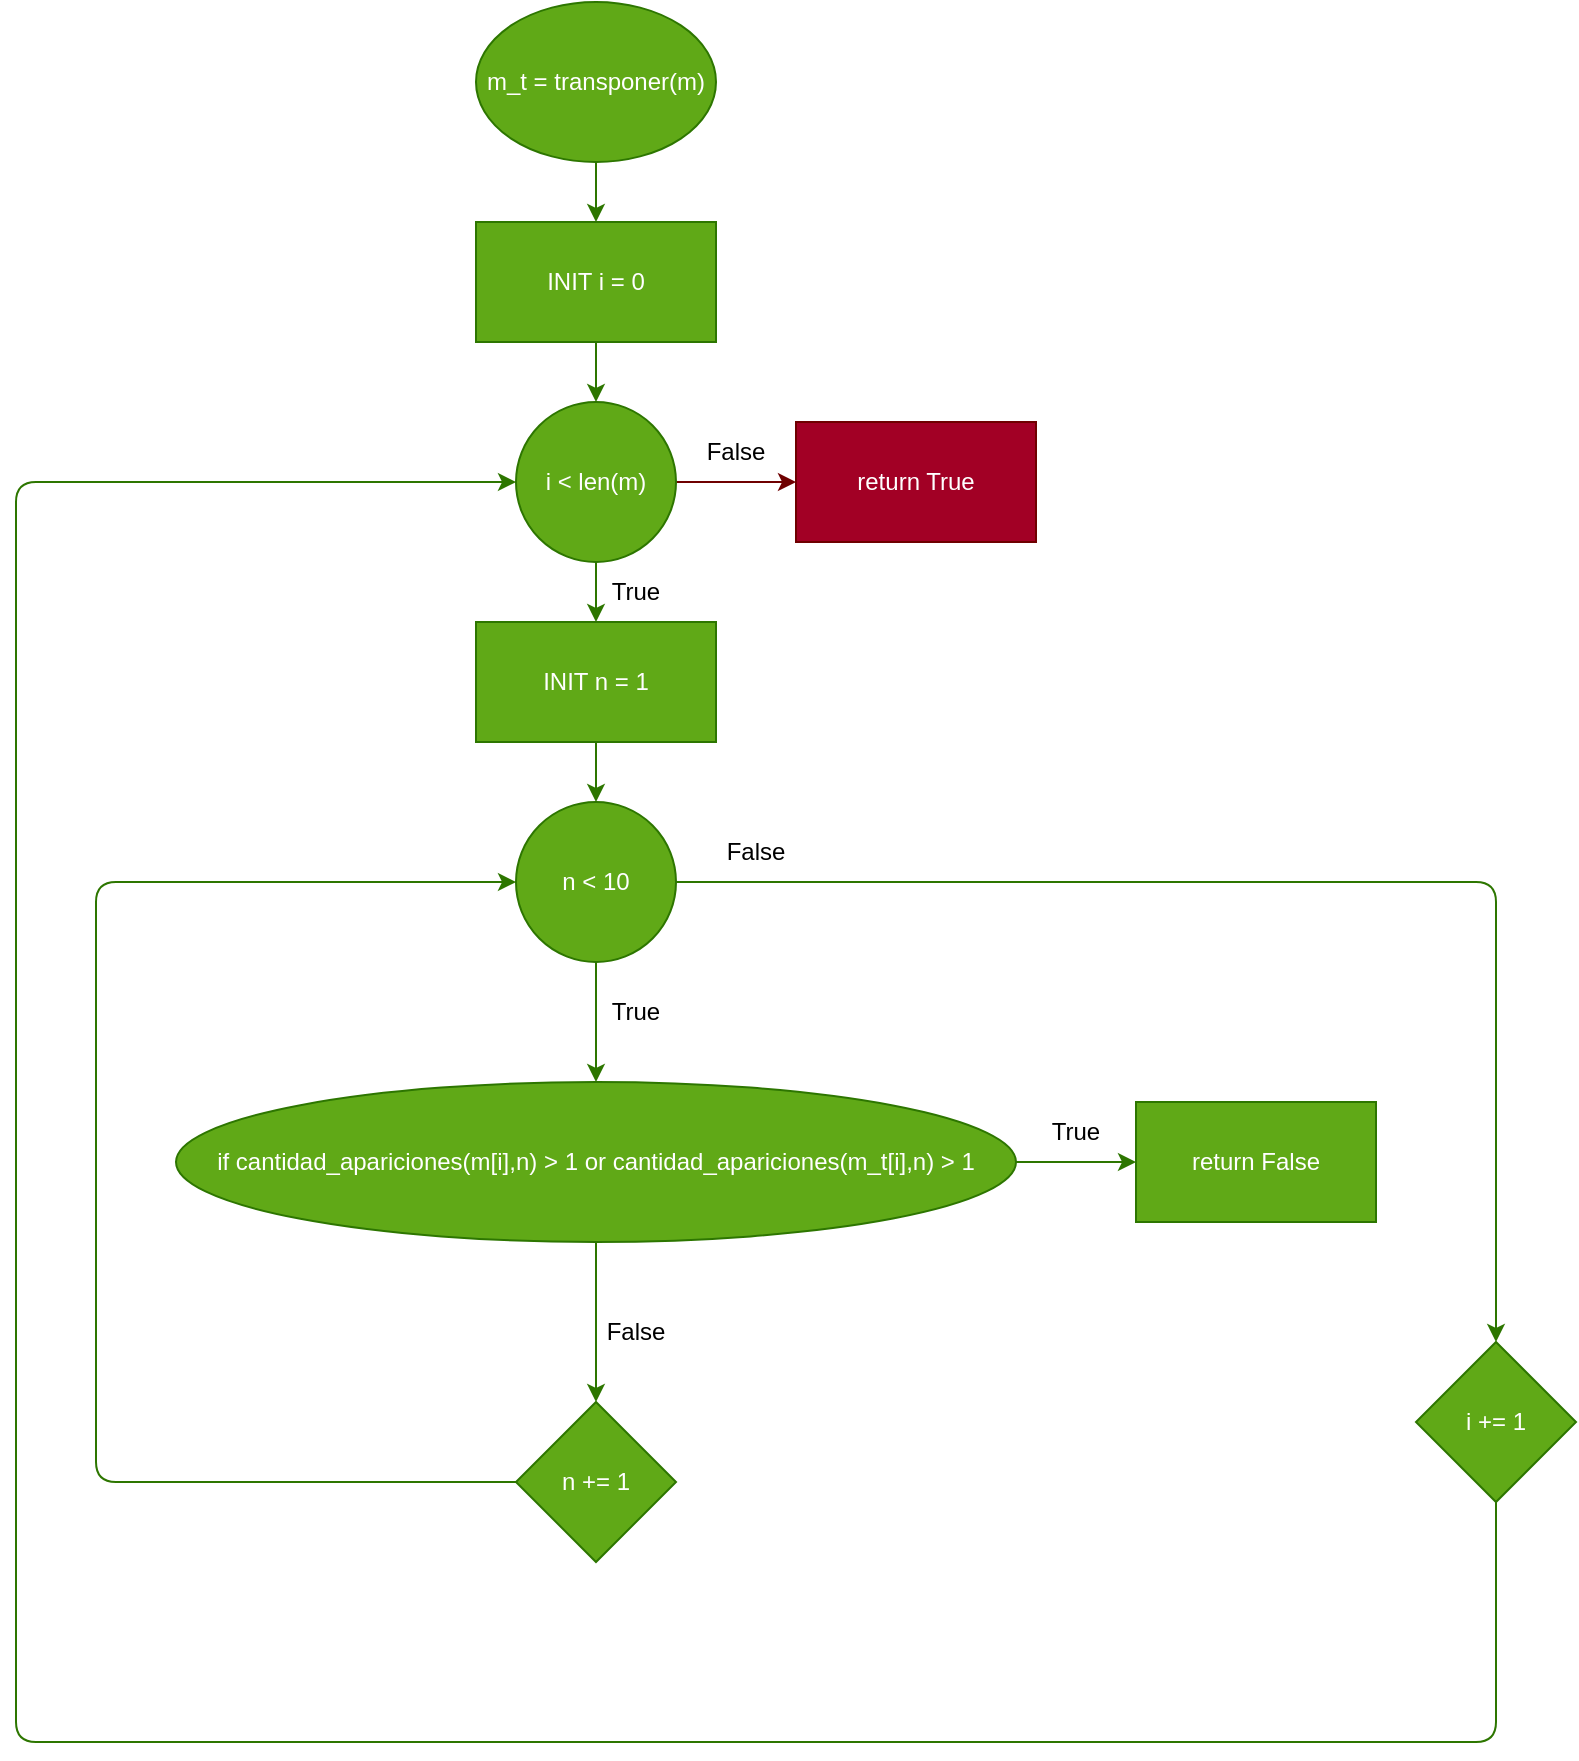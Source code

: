 <mxfile>
    <diagram name="Caso 1" id="7AAL9iRPnZ29mzqgPaXI">
        <mxGraphModel dx="2280" dy="982" grid="1" gridSize="10" guides="1" tooltips="1" connect="1" arrows="1" fold="1" page="1" pageScale="1" pageWidth="827" pageHeight="1169" math="0" shadow="0">
            <root>
                <mxCell id="gkEWDCdBUT4R6ykhKJdt-0"/>
                <mxCell id="gkEWDCdBUT4R6ykhKJdt-1" parent="gkEWDCdBUT4R6ykhKJdt-0"/>
                <mxCell id="gkEWDCdBUT4R6ykhKJdt-2" value="" style="edgeStyle=none;html=1;fillColor=#60a917;strokeColor=#2D7600;" edge="1" parent="gkEWDCdBUT4R6ykhKJdt-1" source="gkEWDCdBUT4R6ykhKJdt-3" target="gkEWDCdBUT4R6ykhKJdt-5">
                    <mxGeometry relative="1" as="geometry"/>
                </mxCell>
                <mxCell id="gkEWDCdBUT4R6ykhKJdt-3" value="m_t = transponer(m)" style="ellipse;whiteSpace=wrap;html=1;fillColor=#60a917;fontColor=#ffffff;strokeColor=#2D7600;" vertex="1" parent="gkEWDCdBUT4R6ykhKJdt-1">
                    <mxGeometry x="270" y="30" width="120" height="80" as="geometry"/>
                </mxCell>
                <mxCell id="gkEWDCdBUT4R6ykhKJdt-4" value="" style="edgeStyle=none;html=1;fillColor=#60a917;strokeColor=#2D7600;" edge="1" parent="gkEWDCdBUT4R6ykhKJdt-1" source="gkEWDCdBUT4R6ykhKJdt-5" target="gkEWDCdBUT4R6ykhKJdt-8">
                    <mxGeometry relative="1" as="geometry"/>
                </mxCell>
                <mxCell id="gkEWDCdBUT4R6ykhKJdt-5" value="INIT i = 0" style="whiteSpace=wrap;html=1;fillColor=#60a917;fontColor=#ffffff;strokeColor=#2D7600;" vertex="1" parent="gkEWDCdBUT4R6ykhKJdt-1">
                    <mxGeometry x="270" y="140" width="120" height="60" as="geometry"/>
                </mxCell>
                <mxCell id="gkEWDCdBUT4R6ykhKJdt-6" value="" style="edgeStyle=none;html=1;fillColor=#60a917;strokeColor=#2D7600;" edge="1" parent="gkEWDCdBUT4R6ykhKJdt-1" source="gkEWDCdBUT4R6ykhKJdt-8" target="gkEWDCdBUT4R6ykhKJdt-10">
                    <mxGeometry relative="1" as="geometry"/>
                </mxCell>
                <mxCell id="gkEWDCdBUT4R6ykhKJdt-7" value="" style="edgeStyle=none;html=1;fillColor=#a20025;strokeColor=#6F0000;startArrow=none;" edge="1" parent="gkEWDCdBUT4R6ykhKJdt-1" target="gkEWDCdBUT4R6ykhKJdt-23">
                    <mxGeometry relative="1" as="geometry">
                        <mxPoint x="430" y="270" as="sourcePoint"/>
                    </mxGeometry>
                </mxCell>
                <mxCell id="nMISC580ioCfnprnbkIm-9" style="edgeStyle=none;html=1;exitX=1;exitY=0.5;exitDx=0;exitDy=0;entryX=0;entryY=0.5;entryDx=0;entryDy=0;fillColor=#a20025;strokeColor=#6F0000;" edge="1" parent="gkEWDCdBUT4R6ykhKJdt-1" source="gkEWDCdBUT4R6ykhKJdt-8" target="gkEWDCdBUT4R6ykhKJdt-23">
                    <mxGeometry relative="1" as="geometry"/>
                </mxCell>
                <mxCell id="gkEWDCdBUT4R6ykhKJdt-8" value="i &amp;lt; len(m)" style="ellipse;whiteSpace=wrap;html=1;fillColor=#60a917;fontColor=#ffffff;strokeColor=#2D7600;" vertex="1" parent="gkEWDCdBUT4R6ykhKJdt-1">
                    <mxGeometry x="290" y="230" width="80" height="80" as="geometry"/>
                </mxCell>
                <mxCell id="gkEWDCdBUT4R6ykhKJdt-9" value="" style="edgeStyle=none;html=1;fillColor=#60a917;strokeColor=#2D7600;" edge="1" parent="gkEWDCdBUT4R6ykhKJdt-1" source="gkEWDCdBUT4R6ykhKJdt-10" target="gkEWDCdBUT4R6ykhKJdt-13">
                    <mxGeometry relative="1" as="geometry"/>
                </mxCell>
                <mxCell id="gkEWDCdBUT4R6ykhKJdt-10" value="INIT n = 1" style="whiteSpace=wrap;html=1;fillColor=#60a917;fontColor=#ffffff;strokeColor=#2D7600;" vertex="1" parent="gkEWDCdBUT4R6ykhKJdt-1">
                    <mxGeometry x="270" y="340" width="120" height="60" as="geometry"/>
                </mxCell>
                <mxCell id="gkEWDCdBUT4R6ykhKJdt-11" value="" style="edgeStyle=none;html=1;fillColor=#60a917;strokeColor=#2D7600;" edge="1" parent="gkEWDCdBUT4R6ykhKJdt-1" source="gkEWDCdBUT4R6ykhKJdt-13" target="gkEWDCdBUT4R6ykhKJdt-16">
                    <mxGeometry relative="1" as="geometry"/>
                </mxCell>
                <mxCell id="gkEWDCdBUT4R6ykhKJdt-12" value="" style="edgeStyle=none;html=1;fillColor=#60a917;strokeColor=#2D7600;startArrow=none;" edge="1" parent="gkEWDCdBUT4R6ykhKJdt-1" target="gkEWDCdBUT4R6ykhKJdt-22">
                    <mxGeometry relative="1" as="geometry">
                        <Array as="points">
                            <mxPoint x="780" y="470"/>
                        </Array>
                        <mxPoint x="460" y="470" as="sourcePoint"/>
                    </mxGeometry>
                </mxCell>
                <mxCell id="gkEWDCdBUT4R6ykhKJdt-13" value="n &amp;lt; 10" style="ellipse;whiteSpace=wrap;html=1;fillColor=#60a917;fontColor=#ffffff;strokeColor=#2D7600;" vertex="1" parent="gkEWDCdBUT4R6ykhKJdt-1">
                    <mxGeometry x="290" y="430" width="80" height="80" as="geometry"/>
                </mxCell>
                <mxCell id="gkEWDCdBUT4R6ykhKJdt-14" value="" style="edgeStyle=none;html=1;fillColor=#60a917;strokeColor=#2D7600;entryX=0;entryY=0.5;entryDx=0;entryDy=0;" edge="1" parent="gkEWDCdBUT4R6ykhKJdt-1" source="gkEWDCdBUT4R6ykhKJdt-16" target="gkEWDCdBUT4R6ykhKJdt-17">
                    <mxGeometry relative="1" as="geometry">
                        <mxPoint x="640" y="610" as="targetPoint"/>
                    </mxGeometry>
                </mxCell>
                <mxCell id="gkEWDCdBUT4R6ykhKJdt-15" value="" style="edgeStyle=none;html=1;fillColor=#60a917;strokeColor=#2D7600;" edge="1" parent="gkEWDCdBUT4R6ykhKJdt-1" source="gkEWDCdBUT4R6ykhKJdt-16" target="gkEWDCdBUT4R6ykhKJdt-20">
                    <mxGeometry relative="1" as="geometry"/>
                </mxCell>
                <mxCell id="gkEWDCdBUT4R6ykhKJdt-16" value="if cantidad_apariciones(m[i],n) &amp;gt; 1 or cantidad_apariciones(m_t[i],n) &amp;gt; 1" style="ellipse;whiteSpace=wrap;html=1;fillColor=#60a917;fontColor=#ffffff;strokeColor=#2D7600;" vertex="1" parent="gkEWDCdBUT4R6ykhKJdt-1">
                    <mxGeometry x="120" y="570" width="420" height="80" as="geometry"/>
                </mxCell>
                <mxCell id="gkEWDCdBUT4R6ykhKJdt-17" value="return False" style="whiteSpace=wrap;html=1;fillColor=#60a917;fontColor=#ffffff;strokeColor=#2D7600;" vertex="1" parent="gkEWDCdBUT4R6ykhKJdt-1">
                    <mxGeometry x="600" y="580" width="120" height="60" as="geometry"/>
                </mxCell>
                <mxCell id="gkEWDCdBUT4R6ykhKJdt-18" value="True" style="text;html=1;strokeColor=none;fillColor=none;align=center;verticalAlign=middle;whiteSpace=wrap;rounded=0;" vertex="1" parent="gkEWDCdBUT4R6ykhKJdt-1">
                    <mxGeometry x="320" y="520" width="60" height="30" as="geometry"/>
                </mxCell>
                <mxCell id="gkEWDCdBUT4R6ykhKJdt-19" style="edgeStyle=none;html=1;entryX=0;entryY=0.5;entryDx=0;entryDy=0;fillColor=#60a917;strokeColor=#2D7600;" edge="1" parent="gkEWDCdBUT4R6ykhKJdt-1" source="gkEWDCdBUT4R6ykhKJdt-20" target="gkEWDCdBUT4R6ykhKJdt-13">
                    <mxGeometry relative="1" as="geometry">
                        <Array as="points">
                            <mxPoint x="140" y="770"/>
                            <mxPoint x="80" y="770"/>
                            <mxPoint x="80" y="620"/>
                            <mxPoint x="80" y="470"/>
                        </Array>
                    </mxGeometry>
                </mxCell>
                <mxCell id="gkEWDCdBUT4R6ykhKJdt-20" value="n += 1" style="rhombus;whiteSpace=wrap;html=1;fillColor=#60a917;fontColor=#ffffff;strokeColor=#2D7600;" vertex="1" parent="gkEWDCdBUT4R6ykhKJdt-1">
                    <mxGeometry x="290" y="730" width="80" height="80" as="geometry"/>
                </mxCell>
                <mxCell id="gkEWDCdBUT4R6ykhKJdt-21" style="edgeStyle=none;html=1;entryX=0;entryY=0.5;entryDx=0;entryDy=0;fillColor=#60a917;strokeColor=#2D7600;" edge="1" parent="gkEWDCdBUT4R6ykhKJdt-1" source="gkEWDCdBUT4R6ykhKJdt-22" target="gkEWDCdBUT4R6ykhKJdt-8">
                    <mxGeometry relative="1" as="geometry">
                        <Array as="points">
                            <mxPoint x="780" y="900"/>
                            <mxPoint x="40" y="900"/>
                            <mxPoint x="40" y="270"/>
                        </Array>
                    </mxGeometry>
                </mxCell>
                <mxCell id="gkEWDCdBUT4R6ykhKJdt-22" value="i += 1" style="rhombus;whiteSpace=wrap;html=1;fillColor=#60a917;fontColor=#ffffff;strokeColor=#2D7600;" vertex="1" parent="gkEWDCdBUT4R6ykhKJdt-1">
                    <mxGeometry x="740" y="700" width="80" height="80" as="geometry"/>
                </mxCell>
                <mxCell id="gkEWDCdBUT4R6ykhKJdt-23" value="return True" style="whiteSpace=wrap;html=1;fillColor=#a20025;fontColor=#ffffff;strokeColor=#6F0000;" vertex="1" parent="gkEWDCdBUT4R6ykhKJdt-1">
                    <mxGeometry x="430" y="240" width="120" height="60" as="geometry"/>
                </mxCell>
                <mxCell id="nMISC580ioCfnprnbkIm-1" value="True" style="text;html=1;strokeColor=none;fillColor=none;align=center;verticalAlign=middle;whiteSpace=wrap;rounded=0;" vertex="1" parent="gkEWDCdBUT4R6ykhKJdt-1">
                    <mxGeometry x="320" y="310" width="60" height="30" as="geometry"/>
                </mxCell>
                <mxCell id="nMISC580ioCfnprnbkIm-2" value="False" style="text;html=1;strokeColor=none;fillColor=none;align=center;verticalAlign=middle;whiteSpace=wrap;rounded=0;" vertex="1" parent="gkEWDCdBUT4R6ykhKJdt-1">
                    <mxGeometry x="320" y="680" width="60" height="30" as="geometry"/>
                </mxCell>
                <mxCell id="nMISC580ioCfnprnbkIm-5" value="" style="edgeStyle=none;html=1;fillColor=#60a917;strokeColor=#2D7600;endArrow=none;" edge="1" parent="gkEWDCdBUT4R6ykhKJdt-1" source="gkEWDCdBUT4R6ykhKJdt-13">
                    <mxGeometry relative="1" as="geometry">
                        <Array as="points"/>
                        <mxPoint x="370" y="470" as="sourcePoint"/>
                        <mxPoint x="460" y="470" as="targetPoint"/>
                    </mxGeometry>
                </mxCell>
                <mxCell id="nMISC580ioCfnprnbkIm-6" value="" style="edgeStyle=none;html=1;fillColor=#a20025;strokeColor=#6F0000;endArrow=none;" edge="1" parent="gkEWDCdBUT4R6ykhKJdt-1" source="gkEWDCdBUT4R6ykhKJdt-8">
                    <mxGeometry relative="1" as="geometry">
                        <mxPoint x="370" y="270" as="sourcePoint"/>
                        <mxPoint x="370" y="270" as="targetPoint"/>
                    </mxGeometry>
                </mxCell>
                <mxCell id="nMISC580ioCfnprnbkIm-7" value="True" style="text;html=1;strokeColor=none;fillColor=none;align=center;verticalAlign=middle;whiteSpace=wrap;rounded=0;" vertex="1" parent="gkEWDCdBUT4R6ykhKJdt-1">
                    <mxGeometry x="540" y="580" width="60" height="30" as="geometry"/>
                </mxCell>
                <mxCell id="nMISC580ioCfnprnbkIm-10" value="False" style="text;html=1;strokeColor=none;fillColor=none;align=center;verticalAlign=middle;whiteSpace=wrap;rounded=0;" vertex="1" parent="gkEWDCdBUT4R6ykhKJdt-1">
                    <mxGeometry x="370" y="240" width="60" height="30" as="geometry"/>
                </mxCell>
                <mxCell id="nMISC580ioCfnprnbkIm-11" value="False" style="text;html=1;strokeColor=none;fillColor=none;align=center;verticalAlign=middle;whiteSpace=wrap;rounded=0;" vertex="1" parent="gkEWDCdBUT4R6ykhKJdt-1">
                    <mxGeometry x="380" y="440" width="60" height="30" as="geometry"/>
                </mxCell>
            </root>
        </mxGraphModel>
    </diagram>
    <diagram name="Caso 2" id="vfJ4_v6YK8_vEefMX_T-">
        <mxGraphModel dx="2073" dy="893" grid="1" gridSize="10" guides="1" tooltips="1" connect="1" arrows="1" fold="1" page="1" pageScale="1" pageWidth="827" pageHeight="1169" math="0" shadow="0">
            <root>
                <mxCell id="xB88r-SZZcdFh0DlApRr-0"/>
                <mxCell id="xB88r-SZZcdFh0DlApRr-1" parent="xB88r-SZZcdFh0DlApRr-0"/>
                <mxCell id="xB88r-SZZcdFh0DlApRr-2" value="" style="edgeStyle=none;html=1;fillColor=#60a917;strokeColor=#2D7600;" edge="1" parent="xB88r-SZZcdFh0DlApRr-1" source="xB88r-SZZcdFh0DlApRr-3" target="xB88r-SZZcdFh0DlApRr-5">
                    <mxGeometry relative="1" as="geometry"/>
                </mxCell>
                <mxCell id="xB88r-SZZcdFh0DlApRr-3" value="m_t = transponer(m)" style="ellipse;whiteSpace=wrap;html=1;fillColor=#60a917;fontColor=#ffffff;strokeColor=#2D7600;" vertex="1" parent="xB88r-SZZcdFh0DlApRr-1">
                    <mxGeometry x="270" y="30" width="120" height="80" as="geometry"/>
                </mxCell>
                <mxCell id="xB88r-SZZcdFh0DlApRr-4" value="" style="edgeStyle=none;html=1;fillColor=#60a917;strokeColor=#2D7600;" edge="1" parent="xB88r-SZZcdFh0DlApRr-1" source="xB88r-SZZcdFh0DlApRr-5" target="xB88r-SZZcdFh0DlApRr-9">
                    <mxGeometry relative="1" as="geometry"/>
                </mxCell>
                <mxCell id="xB88r-SZZcdFh0DlApRr-5" value="INIT i = 0" style="whiteSpace=wrap;html=1;fillColor=#60a917;fontColor=#ffffff;strokeColor=#2D7600;" vertex="1" parent="xB88r-SZZcdFh0DlApRr-1">
                    <mxGeometry x="270" y="140" width="120" height="60" as="geometry"/>
                </mxCell>
                <mxCell id="xB88r-SZZcdFh0DlApRr-6" value="" style="edgeStyle=none;html=1;fillColor=#60a917;strokeColor=#2D7600;" edge="1" parent="xB88r-SZZcdFh0DlApRr-1" source="xB88r-SZZcdFh0DlApRr-9" target="xB88r-SZZcdFh0DlApRr-11">
                    <mxGeometry relative="1" as="geometry"/>
                </mxCell>
                <mxCell id="xB88r-SZZcdFh0DlApRr-7" value="" style="edgeStyle=none;html=1;fillColor=#a20025;strokeColor=#6F0000;startArrow=none;" edge="1" parent="xB88r-SZZcdFh0DlApRr-1" target="xB88r-SZZcdFh0DlApRr-24">
                    <mxGeometry relative="1" as="geometry">
                        <mxPoint x="430" y="270" as="sourcePoint"/>
                    </mxGeometry>
                </mxCell>
                <mxCell id="xB88r-SZZcdFh0DlApRr-8" style="edgeStyle=none;html=1;exitX=1;exitY=0.5;exitDx=0;exitDy=0;entryX=0;entryY=0.5;entryDx=0;entryDy=0;fillColor=#60a917;strokeColor=#2D7600;" edge="1" parent="xB88r-SZZcdFh0DlApRr-1" source="xB88r-SZZcdFh0DlApRr-9" target="xB88r-SZZcdFh0DlApRr-24">
                    <mxGeometry relative="1" as="geometry"/>
                </mxCell>
                <mxCell id="xB88r-SZZcdFh0DlApRr-9" value="i &amp;lt; len(m)" style="ellipse;whiteSpace=wrap;html=1;fillColor=#60a917;fontColor=#ffffff;strokeColor=#2D7600;" vertex="1" parent="xB88r-SZZcdFh0DlApRr-1">
                    <mxGeometry x="290" y="230" width="80" height="80" as="geometry"/>
                </mxCell>
                <mxCell id="xB88r-SZZcdFh0DlApRr-10" value="" style="edgeStyle=none;html=1;fillColor=#60a917;strokeColor=#2D7600;" edge="1" parent="xB88r-SZZcdFh0DlApRr-1" source="xB88r-SZZcdFh0DlApRr-11" target="xB88r-SZZcdFh0DlApRr-14">
                    <mxGeometry relative="1" as="geometry"/>
                </mxCell>
                <mxCell id="xB88r-SZZcdFh0DlApRr-11" value="INIT n = 1" style="whiteSpace=wrap;html=1;fillColor=#60a917;fontColor=#ffffff;strokeColor=#2D7600;" vertex="1" parent="xB88r-SZZcdFh0DlApRr-1">
                    <mxGeometry x="270" y="340" width="120" height="60" as="geometry"/>
                </mxCell>
                <mxCell id="xB88r-SZZcdFh0DlApRr-12" value="" style="edgeStyle=none;html=1;fillColor=#60a917;strokeColor=#2D7600;" edge="1" parent="xB88r-SZZcdFh0DlApRr-1" source="xB88r-SZZcdFh0DlApRr-14" target="xB88r-SZZcdFh0DlApRr-17">
                    <mxGeometry relative="1" as="geometry"/>
                </mxCell>
                <mxCell id="xB88r-SZZcdFh0DlApRr-13" value="" style="edgeStyle=none;html=1;fillColor=#60a917;strokeColor=#2D7600;startArrow=none;" edge="1" parent="xB88r-SZZcdFh0DlApRr-1" target="xB88r-SZZcdFh0DlApRr-23">
                    <mxGeometry relative="1" as="geometry">
                        <Array as="points">
                            <mxPoint x="780" y="470"/>
                        </Array>
                        <mxPoint x="460" y="470" as="sourcePoint"/>
                    </mxGeometry>
                </mxCell>
                <mxCell id="xB88r-SZZcdFh0DlApRr-14" value="n &amp;lt; 10" style="ellipse;whiteSpace=wrap;html=1;fillColor=#60a917;fontColor=#ffffff;strokeColor=#2D7600;" vertex="1" parent="xB88r-SZZcdFh0DlApRr-1">
                    <mxGeometry x="290" y="430" width="80" height="80" as="geometry"/>
                </mxCell>
                <mxCell id="xB88r-SZZcdFh0DlApRr-15" value="" style="edgeStyle=none;html=1;fillColor=#a20025;strokeColor=#6F0000;entryX=0;entryY=0.5;entryDx=0;entryDy=0;" edge="1" parent="xB88r-SZZcdFh0DlApRr-1" source="xB88r-SZZcdFh0DlApRr-17" target="xB88r-SZZcdFh0DlApRr-18">
                    <mxGeometry relative="1" as="geometry">
                        <mxPoint x="640" y="610" as="targetPoint"/>
                    </mxGeometry>
                </mxCell>
                <mxCell id="xB88r-SZZcdFh0DlApRr-16" value="" style="edgeStyle=none;html=1;fillColor=#60a917;strokeColor=#2D7600;" edge="1" parent="xB88r-SZZcdFh0DlApRr-1" source="xB88r-SZZcdFh0DlApRr-17" target="xB88r-SZZcdFh0DlApRr-21">
                    <mxGeometry relative="1" as="geometry"/>
                </mxCell>
                <mxCell id="xB88r-SZZcdFh0DlApRr-17" value="if cantidad_apariciones(m[i],n) &amp;gt; 1 or cantidad_apariciones(m_t[i],n) &amp;gt; 1" style="ellipse;whiteSpace=wrap;html=1;fillColor=#60a917;fontColor=#ffffff;strokeColor=#2D7600;" vertex="1" parent="xB88r-SZZcdFh0DlApRr-1">
                    <mxGeometry x="120" y="570" width="420" height="80" as="geometry"/>
                </mxCell>
                <mxCell id="xB88r-SZZcdFh0DlApRr-18" value="return False" style="whiteSpace=wrap;html=1;fillColor=#a20025;fontColor=#ffffff;strokeColor=#6F0000;" vertex="1" parent="xB88r-SZZcdFh0DlApRr-1">
                    <mxGeometry x="600" y="580" width="120" height="60" as="geometry"/>
                </mxCell>
                <mxCell id="xB88r-SZZcdFh0DlApRr-19" value="True" style="text;html=1;strokeColor=none;fillColor=none;align=center;verticalAlign=middle;whiteSpace=wrap;rounded=0;" vertex="1" parent="xB88r-SZZcdFh0DlApRr-1">
                    <mxGeometry x="320" y="520" width="60" height="30" as="geometry"/>
                </mxCell>
                <mxCell id="xB88r-SZZcdFh0DlApRr-20" style="edgeStyle=none;html=1;entryX=0;entryY=0.5;entryDx=0;entryDy=0;fillColor=#60a917;strokeColor=#2D7600;" edge="1" parent="xB88r-SZZcdFh0DlApRr-1" source="xB88r-SZZcdFh0DlApRr-21" target="xB88r-SZZcdFh0DlApRr-14">
                    <mxGeometry relative="1" as="geometry">
                        <Array as="points">
                            <mxPoint x="140" y="770"/>
                            <mxPoint x="80" y="770"/>
                            <mxPoint x="80" y="620"/>
                            <mxPoint x="80" y="470"/>
                        </Array>
                    </mxGeometry>
                </mxCell>
                <mxCell id="xB88r-SZZcdFh0DlApRr-21" value="n += 1" style="rhombus;whiteSpace=wrap;html=1;fillColor=#60a917;fontColor=#ffffff;strokeColor=#2D7600;" vertex="1" parent="xB88r-SZZcdFh0DlApRr-1">
                    <mxGeometry x="290" y="730" width="80" height="80" as="geometry"/>
                </mxCell>
                <mxCell id="xB88r-SZZcdFh0DlApRr-22" style="edgeStyle=none;html=1;entryX=0;entryY=0.5;entryDx=0;entryDy=0;fillColor=#60a917;strokeColor=#2D7600;" edge="1" parent="xB88r-SZZcdFh0DlApRr-1" source="xB88r-SZZcdFh0DlApRr-23" target="xB88r-SZZcdFh0DlApRr-9">
                    <mxGeometry relative="1" as="geometry">
                        <Array as="points">
                            <mxPoint x="780" y="900"/>
                            <mxPoint x="40" y="900"/>
                            <mxPoint x="40" y="270"/>
                        </Array>
                    </mxGeometry>
                </mxCell>
                <mxCell id="xB88r-SZZcdFh0DlApRr-23" value="i += 1" style="rhombus;whiteSpace=wrap;html=1;fillColor=#60a917;fontColor=#ffffff;strokeColor=#2D7600;" vertex="1" parent="xB88r-SZZcdFh0DlApRr-1">
                    <mxGeometry x="740" y="700" width="80" height="80" as="geometry"/>
                </mxCell>
                <mxCell id="xB88r-SZZcdFh0DlApRr-24" value="return True" style="whiteSpace=wrap;html=1;fillColor=#60a917;fontColor=#ffffff;strokeColor=#2D7600;" vertex="1" parent="xB88r-SZZcdFh0DlApRr-1">
                    <mxGeometry x="430" y="240" width="120" height="60" as="geometry"/>
                </mxCell>
                <mxCell id="xB88r-SZZcdFh0DlApRr-25" value="True" style="text;html=1;strokeColor=none;fillColor=none;align=center;verticalAlign=middle;whiteSpace=wrap;rounded=0;" vertex="1" parent="xB88r-SZZcdFh0DlApRr-1">
                    <mxGeometry x="320" y="310" width="60" height="30" as="geometry"/>
                </mxCell>
                <mxCell id="xB88r-SZZcdFh0DlApRr-26" value="False" style="text;html=1;strokeColor=none;fillColor=none;align=center;verticalAlign=middle;whiteSpace=wrap;rounded=0;" vertex="1" parent="xB88r-SZZcdFh0DlApRr-1">
                    <mxGeometry x="320" y="680" width="60" height="30" as="geometry"/>
                </mxCell>
                <mxCell id="xB88r-SZZcdFh0DlApRr-27" value="" style="edgeStyle=none;html=1;fillColor=#60a917;strokeColor=#2D7600;endArrow=none;" edge="1" parent="xB88r-SZZcdFh0DlApRr-1" source="xB88r-SZZcdFh0DlApRr-14">
                    <mxGeometry relative="1" as="geometry">
                        <Array as="points"/>
                        <mxPoint x="370" y="470" as="sourcePoint"/>
                        <mxPoint x="460" y="470" as="targetPoint"/>
                    </mxGeometry>
                </mxCell>
                <mxCell id="xB88r-SZZcdFh0DlApRr-28" value="" style="edgeStyle=none;html=1;fillColor=#a20025;strokeColor=#6F0000;endArrow=none;" edge="1" parent="xB88r-SZZcdFh0DlApRr-1" source="xB88r-SZZcdFh0DlApRr-9">
                    <mxGeometry relative="1" as="geometry">
                        <mxPoint x="370" y="270" as="sourcePoint"/>
                        <mxPoint x="370" y="270" as="targetPoint"/>
                    </mxGeometry>
                </mxCell>
                <mxCell id="xB88r-SZZcdFh0DlApRr-29" value="True" style="text;html=1;strokeColor=none;fillColor=none;align=center;verticalAlign=middle;whiteSpace=wrap;rounded=0;" vertex="1" parent="xB88r-SZZcdFh0DlApRr-1">
                    <mxGeometry x="540" y="580" width="60" height="30" as="geometry"/>
                </mxCell>
                <mxCell id="xB88r-SZZcdFh0DlApRr-30" value="False" style="text;html=1;strokeColor=none;fillColor=none;align=center;verticalAlign=middle;whiteSpace=wrap;rounded=0;" vertex="1" parent="xB88r-SZZcdFh0DlApRr-1">
                    <mxGeometry x="370" y="240" width="60" height="30" as="geometry"/>
                </mxCell>
                <mxCell id="xB88r-SZZcdFh0DlApRr-31" value="False" style="text;html=1;strokeColor=none;fillColor=none;align=center;verticalAlign=middle;whiteSpace=wrap;rounded=0;" vertex="1" parent="xB88r-SZZcdFh0DlApRr-1">
                    <mxGeometry x="380" y="440" width="60" height="30" as="geometry"/>
                </mxCell>
            </root>
        </mxGraphModel>
    </diagram>
</mxfile>